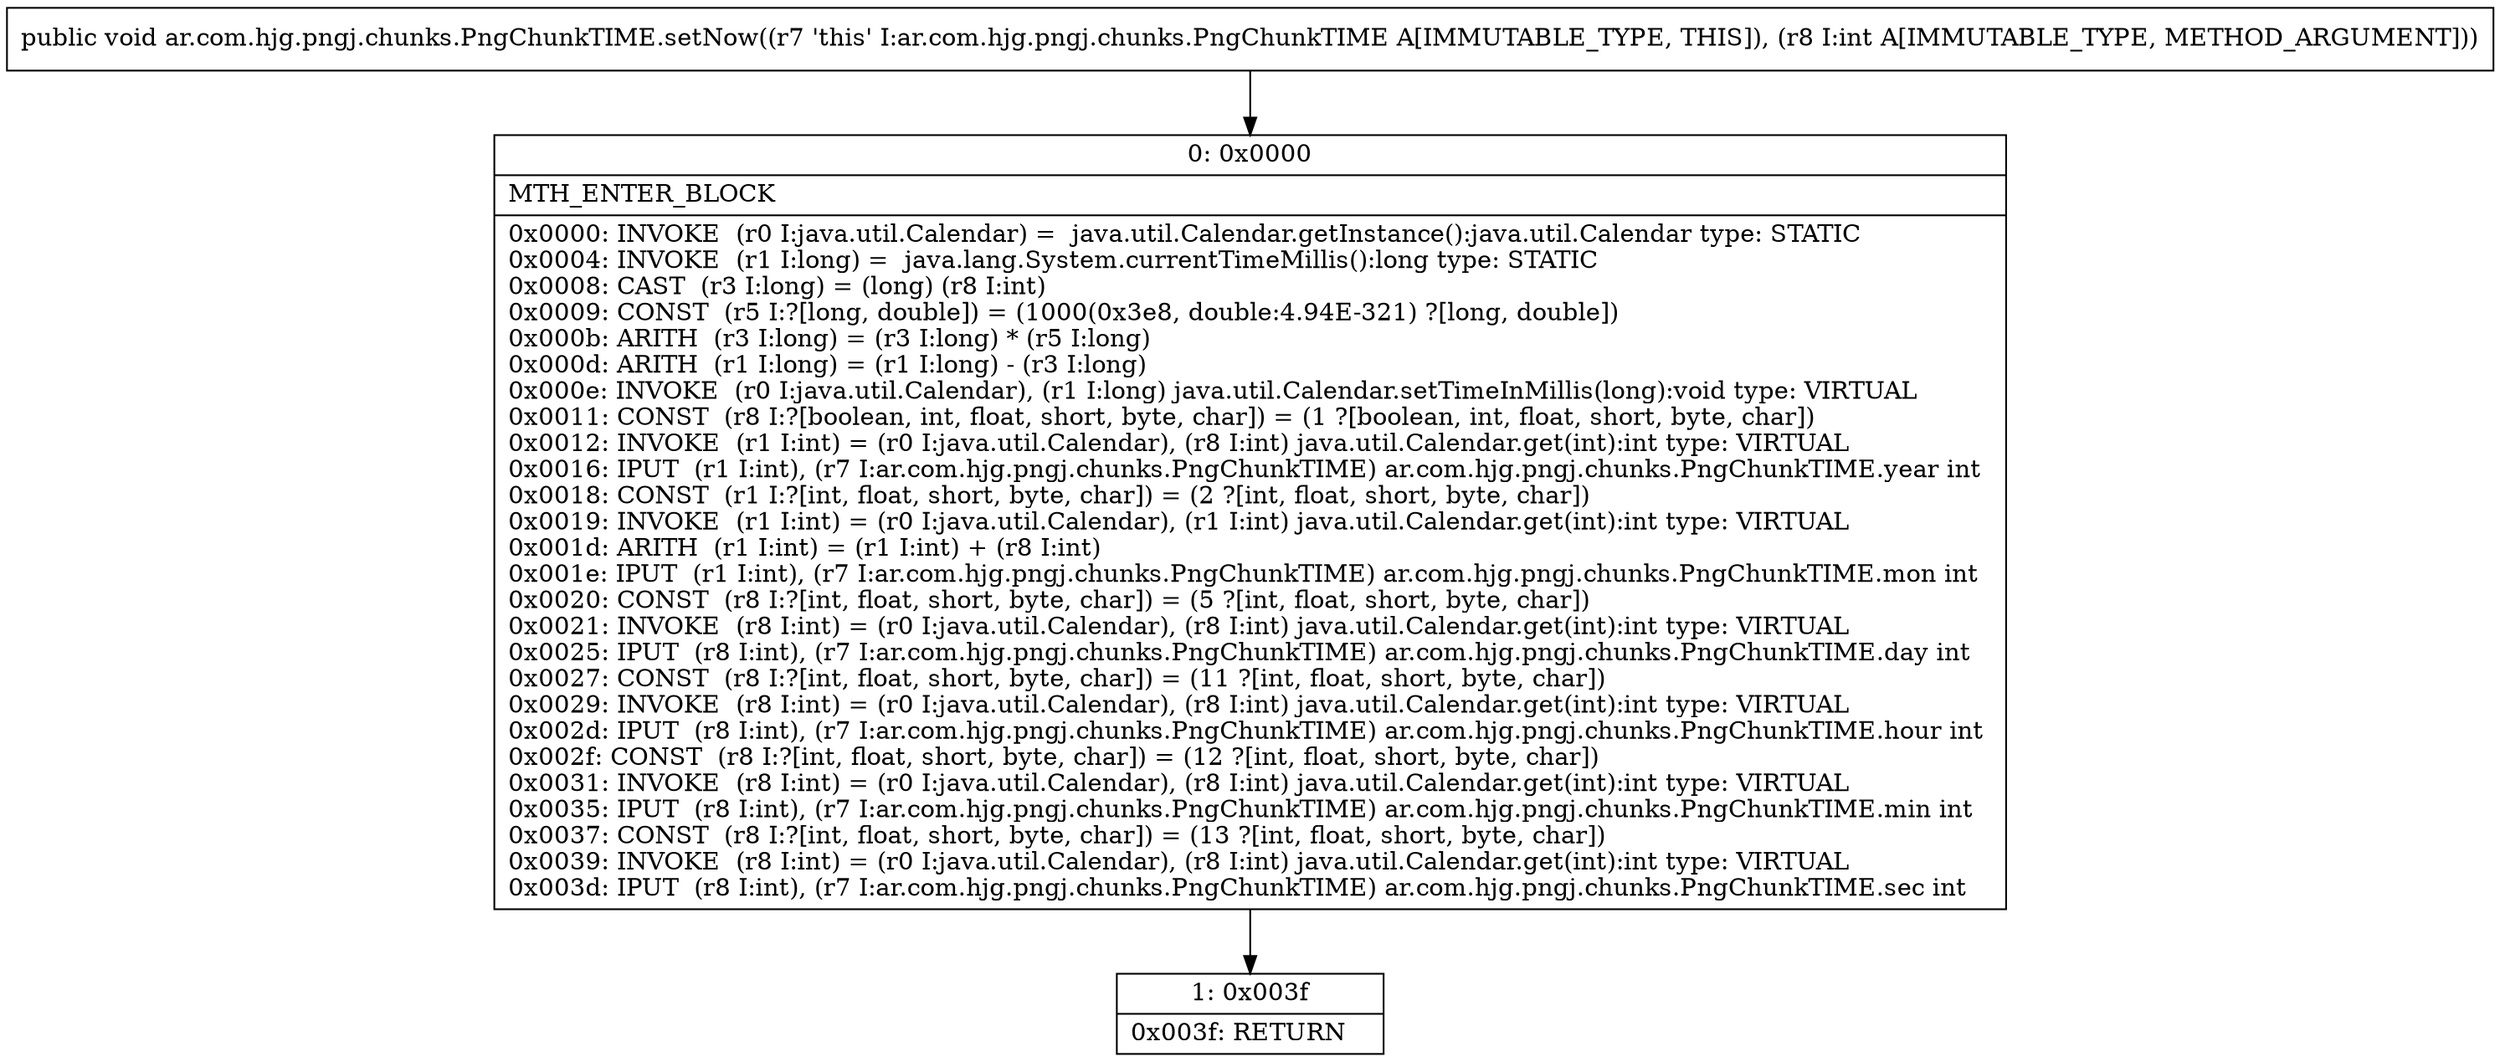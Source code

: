 digraph "CFG forar.com.hjg.pngj.chunks.PngChunkTIME.setNow(I)V" {
Node_0 [shape=record,label="{0\:\ 0x0000|MTH_ENTER_BLOCK\l|0x0000: INVOKE  (r0 I:java.util.Calendar) =  java.util.Calendar.getInstance():java.util.Calendar type: STATIC \l0x0004: INVOKE  (r1 I:long) =  java.lang.System.currentTimeMillis():long type: STATIC \l0x0008: CAST  (r3 I:long) = (long) (r8 I:int) \l0x0009: CONST  (r5 I:?[long, double]) = (1000(0x3e8, double:4.94E\-321) ?[long, double]) \l0x000b: ARITH  (r3 I:long) = (r3 I:long) * (r5 I:long) \l0x000d: ARITH  (r1 I:long) = (r1 I:long) \- (r3 I:long) \l0x000e: INVOKE  (r0 I:java.util.Calendar), (r1 I:long) java.util.Calendar.setTimeInMillis(long):void type: VIRTUAL \l0x0011: CONST  (r8 I:?[boolean, int, float, short, byte, char]) = (1 ?[boolean, int, float, short, byte, char]) \l0x0012: INVOKE  (r1 I:int) = (r0 I:java.util.Calendar), (r8 I:int) java.util.Calendar.get(int):int type: VIRTUAL \l0x0016: IPUT  (r1 I:int), (r7 I:ar.com.hjg.pngj.chunks.PngChunkTIME) ar.com.hjg.pngj.chunks.PngChunkTIME.year int \l0x0018: CONST  (r1 I:?[int, float, short, byte, char]) = (2 ?[int, float, short, byte, char]) \l0x0019: INVOKE  (r1 I:int) = (r0 I:java.util.Calendar), (r1 I:int) java.util.Calendar.get(int):int type: VIRTUAL \l0x001d: ARITH  (r1 I:int) = (r1 I:int) + (r8 I:int) \l0x001e: IPUT  (r1 I:int), (r7 I:ar.com.hjg.pngj.chunks.PngChunkTIME) ar.com.hjg.pngj.chunks.PngChunkTIME.mon int \l0x0020: CONST  (r8 I:?[int, float, short, byte, char]) = (5 ?[int, float, short, byte, char]) \l0x0021: INVOKE  (r8 I:int) = (r0 I:java.util.Calendar), (r8 I:int) java.util.Calendar.get(int):int type: VIRTUAL \l0x0025: IPUT  (r8 I:int), (r7 I:ar.com.hjg.pngj.chunks.PngChunkTIME) ar.com.hjg.pngj.chunks.PngChunkTIME.day int \l0x0027: CONST  (r8 I:?[int, float, short, byte, char]) = (11 ?[int, float, short, byte, char]) \l0x0029: INVOKE  (r8 I:int) = (r0 I:java.util.Calendar), (r8 I:int) java.util.Calendar.get(int):int type: VIRTUAL \l0x002d: IPUT  (r8 I:int), (r7 I:ar.com.hjg.pngj.chunks.PngChunkTIME) ar.com.hjg.pngj.chunks.PngChunkTIME.hour int \l0x002f: CONST  (r8 I:?[int, float, short, byte, char]) = (12 ?[int, float, short, byte, char]) \l0x0031: INVOKE  (r8 I:int) = (r0 I:java.util.Calendar), (r8 I:int) java.util.Calendar.get(int):int type: VIRTUAL \l0x0035: IPUT  (r8 I:int), (r7 I:ar.com.hjg.pngj.chunks.PngChunkTIME) ar.com.hjg.pngj.chunks.PngChunkTIME.min int \l0x0037: CONST  (r8 I:?[int, float, short, byte, char]) = (13 ?[int, float, short, byte, char]) \l0x0039: INVOKE  (r8 I:int) = (r0 I:java.util.Calendar), (r8 I:int) java.util.Calendar.get(int):int type: VIRTUAL \l0x003d: IPUT  (r8 I:int), (r7 I:ar.com.hjg.pngj.chunks.PngChunkTIME) ar.com.hjg.pngj.chunks.PngChunkTIME.sec int \l}"];
Node_1 [shape=record,label="{1\:\ 0x003f|0x003f: RETURN   \l}"];
MethodNode[shape=record,label="{public void ar.com.hjg.pngj.chunks.PngChunkTIME.setNow((r7 'this' I:ar.com.hjg.pngj.chunks.PngChunkTIME A[IMMUTABLE_TYPE, THIS]), (r8 I:int A[IMMUTABLE_TYPE, METHOD_ARGUMENT])) }"];
MethodNode -> Node_0;
Node_0 -> Node_1;
}

